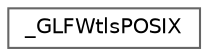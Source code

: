 digraph "类继承关系图"
{
 // LATEX_PDF_SIZE
  bgcolor="transparent";
  edge [fontname=Helvetica,fontsize=10,labelfontname=Helvetica,labelfontsize=10];
  node [fontname=Helvetica,fontsize=10,shape=box,height=0.2,width=0.4];
  rankdir="LR";
  Node0 [id="Node000000",label="_GLFWtlsPOSIX",height=0.2,width=0.4,color="grey40", fillcolor="white", style="filled",URL="$struct___g_l_f_wtls_p_o_s_i_x.html",tooltip=" "];
}
